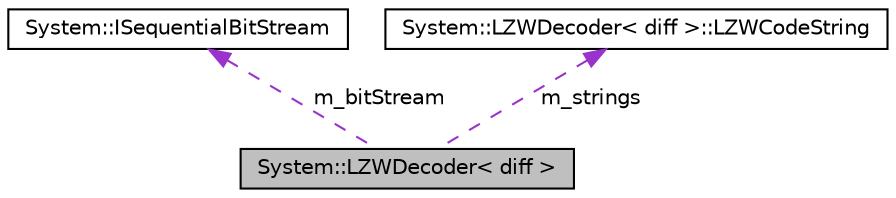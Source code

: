 digraph G
{
  edge [fontname="Helvetica",fontsize="10",labelfontname="Helvetica",labelfontsize="10"];
  node [fontname="Helvetica",fontsize="10",shape=record];
  Node1 [label="System::LZWDecoder\< diff \>",height=0.2,width=0.4,color="black", fillcolor="grey75", style="filled" fontcolor="black"];
  Node2 -> Node1 [dir="back",color="darkorchid3",fontsize="10",style="dashed",label=" m_bitStream" ,fontname="Helvetica"];
  Node2 [label="System::ISequentialBitStream",height=0.2,width=0.4,color="black", fillcolor="white", style="filled",URL="$class_system_1_1_i_sequential_bit_stream.html"];
  Node3 -> Node1 [dir="back",color="darkorchid3",fontsize="10",style="dashed",label=" m_strings" ,fontname="Helvetica"];
  Node3 [label="System::LZWDecoder\< diff \>::LZWCodeString",height=0.2,width=0.4,color="black", fillcolor="white", style="filled",URL="$struct_system_1_1_l_z_w_decoder_1_1_l_z_w_code_string.html"];
}
